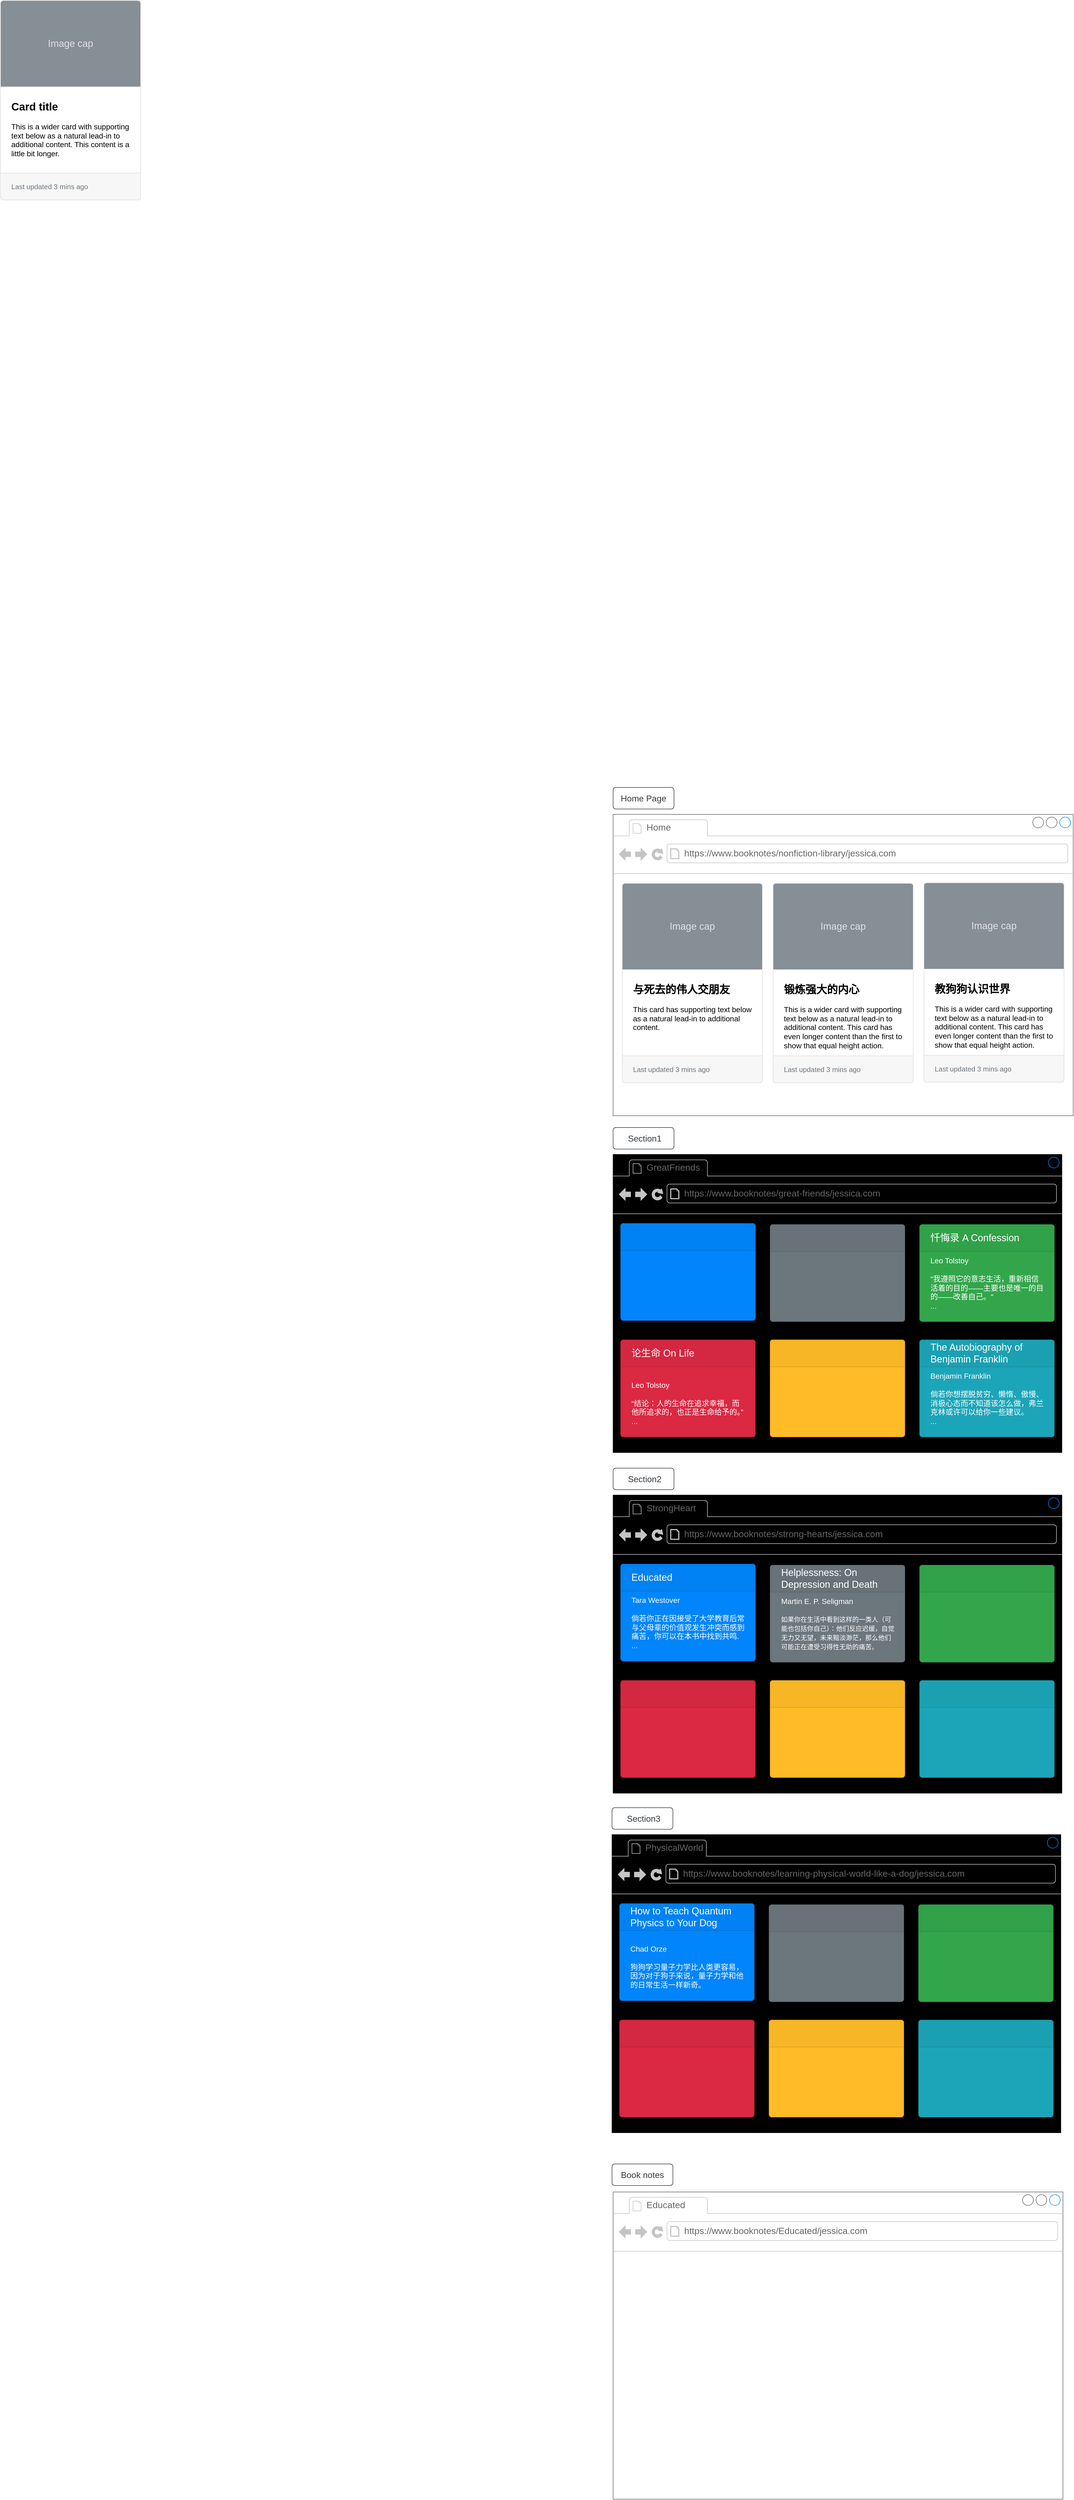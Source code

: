<mxfile version="22.1.7" type="github">
  <diagram name="Page-1" id="NHY2SmDRfg_OCkW9SkJy">
    <mxGraphModel dx="3393" dy="3694" grid="0" gridSize="10" guides="1" tooltips="1" connect="1" arrows="1" fold="1" page="0" pageScale="1" pageWidth="827" pageHeight="1169" math="0" shadow="0">
      <root>
        <mxCell id="0" />
        <mxCell id="1" parent="0" />
        <mxCell id="-DGKro4F88sxjP23v14D-17" value="" style="strokeWidth=1;shadow=0;dashed=0;align=center;html=1;shape=mxgraph.mockup.containers.browserWindow;rSize=0;strokeColor=#000000;strokeColor2=#008cff;strokeColor3=#c4c4c4;mainText=,;recursiveResize=0;fillColor=#000000;" vertex="1" parent="1">
          <mxGeometry x="-887" y="-1004" width="833" height="553" as="geometry" />
        </mxCell>
        <mxCell id="-DGKro4F88sxjP23v14D-18" value="GreatFriends" style="strokeWidth=1;shadow=0;dashed=0;align=center;html=1;shape=mxgraph.mockup.containers.anchor;fontSize=17;fontColor=#666666;align=left;whiteSpace=wrap;" vertex="1" parent="-DGKro4F88sxjP23v14D-17">
          <mxGeometry x="60" y="12" width="110" height="26" as="geometry" />
        </mxCell>
        <mxCell id="-DGKro4F88sxjP23v14D-19" value="https://www.booknotes/great-friends/jessica.com" style="strokeWidth=1;shadow=0;dashed=0;align=center;html=1;shape=mxgraph.mockup.containers.anchor;rSize=0;fontSize=17;fontColor=#666666;align=left;" vertex="1" parent="-DGKro4F88sxjP23v14D-17">
          <mxGeometry x="130" y="60" width="250" height="26" as="geometry" />
        </mxCell>
        <mxCell id="-DGKro4F88sxjP23v14D-23" value="" style="html=1;shadow=0;dashed=0;shape=mxgraph.bootstrap.rrect;rSize=5;strokeColor=#0071D5;html=1;whiteSpace=wrap;fillColor=#0085FC;fontColor=#ffffff;verticalAlign=bottom;align=left;spacing=20;spacingBottom=0;fontSize=14;" vertex="1" parent="-DGKro4F88sxjP23v14D-17">
          <mxGeometry x="14" y="128" width="250" height="180" as="geometry" />
        </mxCell>
        <mxCell id="-DGKro4F88sxjP23v14D-24" value="" style="html=1;shadow=0;dashed=0;shape=mxgraph.bootstrap.topButton;rSize=5;perimeter=none;whiteSpace=wrap;fillColor=#0081F4;strokeColor=#0071D5;fontColor=#ffffff;resizeWidth=1;fontSize=18;align=left;spacing=20;" vertex="1" parent="-DGKro4F88sxjP23v14D-23">
          <mxGeometry width="250" height="50" relative="1" as="geometry" />
        </mxCell>
        <mxCell id="-DGKro4F88sxjP23v14D-25" value="" style="html=1;shadow=0;dashed=0;shape=mxgraph.bootstrap.rrect;rSize=5;strokeColor=#5B646A;html=1;whiteSpace=wrap;fillColor=#6C767D;fontColor=#ffffff;verticalAlign=top;align=left;spacing=20;spacingBottom=0;fontSize=14;" vertex="1" parent="-DGKro4F88sxjP23v14D-17">
          <mxGeometry x="291.5" y="130" width="250" height="180" as="geometry" />
        </mxCell>
        <mxCell id="-DGKro4F88sxjP23v14D-26" value="" style="html=1;shadow=0;dashed=0;shape=mxgraph.bootstrap.topButton;rSize=5;perimeter=none;whiteSpace=wrap;fillColor=#697279;strokeColor=#5B646A;fontColor=#ffffff;resizeWidth=1;fontSize=18;align=left;spacing=20;" vertex="1" parent="-DGKro4F88sxjP23v14D-25">
          <mxGeometry width="250" height="50" relative="1" as="geometry" />
        </mxCell>
        <mxCell id="-DGKro4F88sxjP23v14D-27" value="Leo Tolstoy&lt;br&gt;&lt;br&gt;&quot;我遵照它的意志生活，重新相信活着的目的——主要也是唯一的目的——改善自己。&quot;&lt;br&gt;..." style="html=1;shadow=0;dashed=0;shape=mxgraph.bootstrap.rrect;rSize=5;strokeColor=#2B8D40;html=1;whiteSpace=wrap;fillColor=#33A64C;fontColor=#ffffff;verticalAlign=bottom;align=left;spacing=20;spacingBottom=0;fontSize=14;" vertex="1" parent="-DGKro4F88sxjP23v14D-17">
          <mxGeometry x="569" y="130" width="250" height="180" as="geometry" />
        </mxCell>
        <mxCell id="-DGKro4F88sxjP23v14D-28" value="忏悔录 A Confession" style="html=1;shadow=0;dashed=0;shape=mxgraph.bootstrap.topButton;rSize=5;perimeter=none;whiteSpace=wrap;fillColor=#31A14A;strokeColor=#2B8D40;fontColor=#ffffff;resizeWidth=1;fontSize=18;align=left;spacing=20;" vertex="1" parent="-DGKro4F88sxjP23v14D-27">
          <mxGeometry width="250" height="50" relative="1" as="geometry" />
        </mxCell>
        <mxCell id="-DGKro4F88sxjP23v14D-29" value="Leo Tolstoy&lt;br&gt;&lt;br&gt;“结论：人的生命在追求幸福，而他所追求的，也正是生命给予的。”&lt;br&gt;..." style="html=1;shadow=0;dashed=0;shape=mxgraph.bootstrap.rrect;rSize=5;strokeColor=#BA2239;html=1;whiteSpace=wrap;fillColor=#DB2843;fontColor=#ffffff;verticalAlign=bottom;align=left;spacing=20;spacingBottom=0;fontSize=14;" vertex="1" parent="-DGKro4F88sxjP23v14D-17">
          <mxGeometry x="14" y="344" width="250" height="180" as="geometry" />
        </mxCell>
        <mxCell id="-DGKro4F88sxjP23v14D-30" value="论生命 On Life" style="html=1;shadow=0;dashed=0;shape=mxgraph.bootstrap.topButton;rSize=5;perimeter=none;whiteSpace=wrap;fillColor=#D42741;strokeColor=#BA2239;fontColor=#ffffff;resizeWidth=1;fontSize=18;align=left;spacing=20;" vertex="1" parent="-DGKro4F88sxjP23v14D-29">
          <mxGeometry width="250" height="50" relative="1" as="geometry" />
        </mxCell>
        <mxCell id="-DGKro4F88sxjP23v14D-31" value="" style="html=1;shadow=0;dashed=0;shape=mxgraph.bootstrap.rrect;rSize=5;strokeColor=#D89F20;html=1;whiteSpace=wrap;fillColor=#FFBC26;fontColor=#ffffff;verticalAlign=bottom;align=left;spacing=20;spacingBottom=0;fontSize=14;" vertex="1" parent="-DGKro4F88sxjP23v14D-17">
          <mxGeometry x="291.5" y="344" width="250" height="180" as="geometry" />
        </mxCell>
        <mxCell id="-DGKro4F88sxjP23v14D-32" value="" style="html=1;shadow=0;dashed=0;shape=mxgraph.bootstrap.topButton;rSize=5;perimeter=none;whiteSpace=wrap;fillColor=#F7B625;strokeColor=#D89F20;fontColor=#ffffff;resizeWidth=1;fontSize=18;align=left;spacing=20;" vertex="1" parent="-DGKro4F88sxjP23v14D-31">
          <mxGeometry width="250" height="50" relative="1" as="geometry" />
        </mxCell>
        <mxCell id="-DGKro4F88sxjP23v14D-33" value="Benjamin Franklin&lt;br&gt;&lt;br style=&quot;border-color: var(--border-color);&quot;&gt;倘若你想摆脱贫穷、懒惰、傲慢、消极心态而不知道该怎么做，弗兰克林或许可以给你一些建议。&lt;br&gt;..." style="html=1;shadow=0;dashed=0;shape=mxgraph.bootstrap.rrect;rSize=5;strokeColor=#188C9C;html=1;whiteSpace=wrap;fillColor=#1CA5B8;fontColor=#ffffff;verticalAlign=bottom;align=left;spacing=20;spacingBottom=0;fontSize=14;" vertex="1" parent="-DGKro4F88sxjP23v14D-17">
          <mxGeometry x="569" y="344" width="250" height="180" as="geometry" />
        </mxCell>
        <mxCell id="-DGKro4F88sxjP23v14D-34" value="The Autobiography of Benjamin Franklin" style="html=1;shadow=0;dashed=0;shape=mxgraph.bootstrap.topButton;rSize=5;perimeter=none;whiteSpace=wrap;fillColor=#1BA0B2;strokeColor=#188C9C;fontColor=#ffffff;resizeWidth=1;fontSize=18;align=left;spacing=20;" vertex="1" parent="-DGKro4F88sxjP23v14D-33">
          <mxGeometry width="250" height="50" relative="1" as="geometry" />
        </mxCell>
        <mxCell id="-DGKro4F88sxjP23v14D-38" value="Home Page" style="html=1;shadow=0;dashed=0;shape=mxgraph.bootstrap.rrect;rSize=5;strokeColor=#343A40;strokeWidth=1;fillColor=none;fontColor=#343A40;whiteSpace=wrap;align=center;verticalAlign=middle;spacingLeft=0;fontStyle=0;fontSize=16;spacing=5;" vertex="1" parent="1">
          <mxGeometry x="-887" y="-1685" width="113" height="40" as="geometry" />
        </mxCell>
        <mxCell id="-DGKro4F88sxjP23v14D-58" value="" style="strokeWidth=1;shadow=0;dashed=0;align=center;html=1;shape=mxgraph.mockup.containers.browserWindow;rSize=0;strokeColor=#666666;strokeColor2=#008cff;strokeColor3=#c4c4c4;mainText=,;recursiveResize=0;" vertex="1" parent="1">
          <mxGeometry x="-887" y="-1635" width="854" height="559" as="geometry" />
        </mxCell>
        <mxCell id="-DGKro4F88sxjP23v14D-59" value="Home" style="strokeWidth=1;shadow=0;dashed=0;align=center;html=1;shape=mxgraph.mockup.containers.anchor;fontSize=17;fontColor=#666666;align=left;whiteSpace=wrap;" vertex="1" parent="-DGKro4F88sxjP23v14D-58">
          <mxGeometry x="60" y="12" width="110" height="26" as="geometry" />
        </mxCell>
        <mxCell id="-DGKro4F88sxjP23v14D-60" value="https://www.booknotes/nonfiction-library/jessica.com" style="strokeWidth=1;shadow=0;dashed=0;align=center;html=1;shape=mxgraph.mockup.containers.anchor;rSize=0;fontSize=17;fontColor=#666666;align=left;" vertex="1" parent="-DGKro4F88sxjP23v14D-58">
          <mxGeometry x="130" y="60" width="250" height="26" as="geometry" />
        </mxCell>
        <mxCell id="-DGKro4F88sxjP23v14D-61" value="&lt;b&gt;&lt;font style=&quot;font-size: 20px&quot;&gt;Card title&lt;/font&gt;&lt;/b&gt;&lt;br&gt;&lt;br&gt;This is a wider card with supporting text below as a natural lead-in to additional content. This content is a little bit longer." style="html=1;shadow=0;dashed=0;shape=mxgraph.bootstrap.rrect;rSize=5;strokeColor=#DFDFDF;html=1;whiteSpace=wrap;fillColor=#ffffff;fontColor=#000000;verticalAlign=top;align=left;spacing=20;spacingBottom=0;fontSize=14;spacingTop=160;" vertex="1" parent="-DGKro4F88sxjP23v14D-58">
          <mxGeometry width="260" height="370" relative="1" as="geometry">
            <mxPoint x="-1137" y="-1510" as="offset" />
          </mxGeometry>
        </mxCell>
        <mxCell id="-DGKro4F88sxjP23v14D-62" value="Image cap" style="html=1;shadow=0;dashed=0;shape=mxgraph.bootstrap.topButton;rSize=5;perimeter=none;whiteSpace=wrap;fillColor=#868E96;strokeColor=#DFDFDF;fontColor=#DEE2E6;resizeWidth=1;fontSize=18;" vertex="1" parent="-DGKro4F88sxjP23v14D-61">
          <mxGeometry width="260" height="160" relative="1" as="geometry" />
        </mxCell>
        <mxCell id="-DGKro4F88sxjP23v14D-63" value="Last updated 3 mins ago" style="html=1;shadow=0;dashed=0;shape=mxgraph.bootstrap.bottomButton;rSize=5;perimeter=none;whiteSpace=wrap;fillColor=#F7F7F7;strokeColor=#DFDFDF;fontColor=#6C767D;resizeWidth=1;fontSize=13;align=left;spacing=20;" vertex="1" parent="-DGKro4F88sxjP23v14D-61">
          <mxGeometry y="1" width="260" height="50" relative="1" as="geometry">
            <mxPoint y="-50" as="offset" />
          </mxGeometry>
        </mxCell>
        <mxCell id="-DGKro4F88sxjP23v14D-64" value="&lt;span style=&quot;font-size: 20px;&quot;&gt;&lt;b&gt;与死去的伟人交朋友&lt;/b&gt;&lt;/span&gt;&lt;br&gt;&lt;br&gt;This card has supporting text below as a natural lead-in to additional content." style="html=1;shadow=0;dashed=0;shape=mxgraph.bootstrap.rrect;rSize=5;strokeColor=#DFDFDF;html=1;whiteSpace=wrap;fillColor=#ffffff;fontColor=#000000;verticalAlign=top;align=left;spacing=20;spacingBottom=0;fontSize=14;spacingTop=160;" vertex="1" parent="-DGKro4F88sxjP23v14D-58">
          <mxGeometry x="17" y="128" width="260" height="370" as="geometry" />
        </mxCell>
        <mxCell id="-DGKro4F88sxjP23v14D-65" value="Image cap" style="html=1;shadow=0;dashed=0;shape=mxgraph.bootstrap.topButton;rSize=5;perimeter=none;whiteSpace=wrap;fillColor=#868E96;strokeColor=#DFDFDF;fontColor=#DEE2E6;resizeWidth=1;fontSize=18;" vertex="1" parent="-DGKro4F88sxjP23v14D-64">
          <mxGeometry width="260" height="160" relative="1" as="geometry" />
        </mxCell>
        <mxCell id="-DGKro4F88sxjP23v14D-66" value="Last updated 3 mins ago" style="html=1;shadow=0;dashed=0;shape=mxgraph.bootstrap.bottomButton;rSize=5;perimeter=none;whiteSpace=wrap;fillColor=#F7F7F7;strokeColor=#DFDFDF;fontColor=#6C767D;resizeWidth=1;fontSize=13;align=left;spacing=20;" vertex="1" parent="-DGKro4F88sxjP23v14D-64">
          <mxGeometry y="1" width="260" height="50" relative="1" as="geometry">
            <mxPoint y="-50" as="offset" />
          </mxGeometry>
        </mxCell>
        <mxCell id="-DGKro4F88sxjP23v14D-67" value="&lt;span style=&quot;font-size: 20px;&quot;&gt;&lt;b&gt;锻炼强大的内心&lt;/b&gt;&lt;/span&gt;&lt;br&gt;&lt;br&gt;This is a wider card with supporting text below as a natural lead-in to additional content. This card has even longer content than the first to show that equal height action." style="html=1;shadow=0;dashed=0;shape=mxgraph.bootstrap.rrect;rSize=5;strokeColor=#DFDFDF;html=1;whiteSpace=wrap;fillColor=#ffffff;fontColor=#000000;verticalAlign=top;align=left;spacing=20;spacingBottom=0;fontSize=14;spacingTop=160;" vertex="1" parent="-DGKro4F88sxjP23v14D-58">
          <mxGeometry x="297" y="128" width="260" height="370" as="geometry" />
        </mxCell>
        <mxCell id="-DGKro4F88sxjP23v14D-68" value="Image cap" style="html=1;shadow=0;dashed=0;shape=mxgraph.bootstrap.topButton;rSize=5;perimeter=none;whiteSpace=wrap;fillColor=#868E96;strokeColor=#DFDFDF;fontColor=#DEE2E6;resizeWidth=1;fontSize=18;" vertex="1" parent="-DGKro4F88sxjP23v14D-67">
          <mxGeometry width="260" height="160" relative="1" as="geometry" />
        </mxCell>
        <mxCell id="-DGKro4F88sxjP23v14D-69" value="Last updated 3 mins ago" style="html=1;shadow=0;dashed=0;shape=mxgraph.bootstrap.bottomButton;rSize=5;perimeter=none;whiteSpace=wrap;fillColor=#F7F7F7;strokeColor=#DFDFDF;fontColor=#6C767D;resizeWidth=1;fontSize=13;align=left;spacing=20;" vertex="1" parent="-DGKro4F88sxjP23v14D-67">
          <mxGeometry y="1" width="260" height="50" relative="1" as="geometry">
            <mxPoint y="-50" as="offset" />
          </mxGeometry>
        </mxCell>
        <mxCell id="-DGKro4F88sxjP23v14D-70" value="&lt;span style=&quot;font-size: 20px;&quot;&gt;&lt;b&gt;教狗狗认识世界&lt;/b&gt;&lt;/span&gt;&lt;br&gt;&lt;br&gt;This is a wider card with supporting text below as a natural lead-in to additional content. This card has even longer content than the first to show that equal height action." style="html=1;shadow=0;dashed=0;shape=mxgraph.bootstrap.rrect;rSize=5;strokeColor=#DFDFDF;html=1;whiteSpace=wrap;fillColor=#ffffff;fontColor=#000000;verticalAlign=top;align=left;spacing=20;spacingBottom=0;fontSize=14;spacingTop=160;" vertex="1" parent="-DGKro4F88sxjP23v14D-58">
          <mxGeometry x="577" y="127" width="260" height="370" as="geometry" />
        </mxCell>
        <mxCell id="-DGKro4F88sxjP23v14D-71" value="Image cap" style="html=1;shadow=0;dashed=0;shape=mxgraph.bootstrap.topButton;rSize=5;perimeter=none;whiteSpace=wrap;fillColor=#868E96;strokeColor=#DFDFDF;fontColor=#DEE2E6;resizeWidth=1;fontSize=18;" vertex="1" parent="-DGKro4F88sxjP23v14D-70">
          <mxGeometry width="260" height="160" relative="1" as="geometry" />
        </mxCell>
        <mxCell id="-DGKro4F88sxjP23v14D-72" value="Last updated 3 mins ago" style="html=1;shadow=0;dashed=0;shape=mxgraph.bootstrap.bottomButton;rSize=5;perimeter=none;whiteSpace=wrap;fillColor=#F7F7F7;strokeColor=#DFDFDF;fontColor=#6C767D;resizeWidth=1;fontSize=13;align=left;spacing=20;" vertex="1" parent="-DGKro4F88sxjP23v14D-70">
          <mxGeometry y="1" width="260" height="50" relative="1" as="geometry">
            <mxPoint y="-50" as="offset" />
          </mxGeometry>
        </mxCell>
        <mxCell id="-DGKro4F88sxjP23v14D-73" value="&amp;nbsp;Section1" style="html=1;shadow=0;dashed=0;shape=mxgraph.bootstrap.rrect;rSize=5;strokeColor=#343A40;strokeWidth=1;fillColor=none;fontColor=#343A40;whiteSpace=wrap;align=center;verticalAlign=middle;spacingLeft=0;fontStyle=0;fontSize=16;spacing=5;" vertex="1" parent="1">
          <mxGeometry x="-887" y="-1054" width="113" height="40" as="geometry" />
        </mxCell>
        <mxCell id="-DGKro4F88sxjP23v14D-74" value="" style="strokeWidth=1;shadow=0;dashed=0;align=center;html=1;shape=mxgraph.mockup.containers.browserWindow;rSize=0;strokeColor=#000000;strokeColor2=#008cff;strokeColor3=#c4c4c4;mainText=,;recursiveResize=0;fillColor=#000000;" vertex="1" parent="1">
          <mxGeometry x="-887" y="-372" width="833" height="553" as="geometry" />
        </mxCell>
        <mxCell id="-DGKro4F88sxjP23v14D-75" value="StrongHeart" style="strokeWidth=1;shadow=0;dashed=0;align=center;html=1;shape=mxgraph.mockup.containers.anchor;fontSize=17;fontColor=#666666;align=left;whiteSpace=wrap;" vertex="1" parent="-DGKro4F88sxjP23v14D-74">
          <mxGeometry x="60" y="12" width="110" height="26" as="geometry" />
        </mxCell>
        <mxCell id="-DGKro4F88sxjP23v14D-76" value="https://www.booknotes/strong-hearts/jessica.com" style="strokeWidth=1;shadow=0;dashed=0;align=center;html=1;shape=mxgraph.mockup.containers.anchor;rSize=0;fontSize=17;fontColor=#666666;align=left;" vertex="1" parent="-DGKro4F88sxjP23v14D-74">
          <mxGeometry x="130" y="60" width="250" height="26" as="geometry" />
        </mxCell>
        <mxCell id="-DGKro4F88sxjP23v14D-77" value="Tara Westover&lt;br style=&quot;font-size: 14px&quot;&gt;&lt;br style=&quot;font-size: 14px&quot;&gt;倘若你正在因接受了大学教育后常与父母辈的价值观发生冲突而感到痛苦，你可以在本书中找到共鸣.&lt;br&gt;..." style="html=1;shadow=0;dashed=0;shape=mxgraph.bootstrap.rrect;rSize=5;strokeColor=#0071D5;html=1;whiteSpace=wrap;fillColor=#0085FC;fontColor=#ffffff;verticalAlign=bottom;align=left;spacing=20;spacingBottom=0;fontSize=14;" vertex="1" parent="-DGKro4F88sxjP23v14D-74">
          <mxGeometry x="14" y="128" width="250" height="180" as="geometry" />
        </mxCell>
        <mxCell id="-DGKro4F88sxjP23v14D-78" value="Educated" style="html=1;shadow=0;dashed=0;shape=mxgraph.bootstrap.topButton;rSize=5;perimeter=none;whiteSpace=wrap;fillColor=#0081F4;strokeColor=#0071D5;fontColor=#ffffff;resizeWidth=1;fontSize=18;align=left;spacing=20;" vertex="1" parent="-DGKro4F88sxjP23v14D-77">
          <mxGeometry width="250" height="50" relative="1" as="geometry" />
        </mxCell>
        <mxCell id="-DGKro4F88sxjP23v14D-79" value="&lt;br style=&quot;border-color: var(--border-color);&quot;&gt;&lt;br style=&quot;border-color: var(--border-color);&quot;&gt;Martin E. P. Seligman&lt;br style=&quot;border-color: var(--border-color);&quot;&gt;&lt;br style=&quot;border-color: var(--border-color);&quot;&gt;&lt;font style=&quot;border-color: var(--border-color); font-size: 12px;&quot;&gt;如果你在生活中看到这样的一类人（可能也包括你自己）：他们反应迟缓，自觉无力又无望，未来黯淡渺茫，那么他们可能正在遭受习得性无助的痛苦。&lt;/font&gt;" style="html=1;shadow=0;dashed=0;shape=mxgraph.bootstrap.rrect;rSize=5;strokeColor=#5B646A;html=1;whiteSpace=wrap;fillColor=#6C767D;fontColor=#ffffff;verticalAlign=top;align=left;spacing=20;spacingBottom=0;fontSize=14;" vertex="1" parent="-DGKro4F88sxjP23v14D-74">
          <mxGeometry x="291.5" y="130" width="250" height="180" as="geometry" />
        </mxCell>
        <mxCell id="-DGKro4F88sxjP23v14D-80" value="Helplessness: On Depression and Death" style="html=1;shadow=0;dashed=0;shape=mxgraph.bootstrap.topButton;rSize=5;perimeter=none;whiteSpace=wrap;fillColor=#697279;strokeColor=#5B646A;fontColor=#ffffff;resizeWidth=1;fontSize=18;align=left;spacing=20;" vertex="1" parent="-DGKro4F88sxjP23v14D-79">
          <mxGeometry width="250" height="50" relative="1" as="geometry" />
        </mxCell>
        <mxCell id="-DGKro4F88sxjP23v14D-81" value="" style="html=1;shadow=0;dashed=0;shape=mxgraph.bootstrap.rrect;rSize=5;strokeColor=#2B8D40;html=1;whiteSpace=wrap;fillColor=#33A64C;fontColor=#ffffff;verticalAlign=bottom;align=left;spacing=20;spacingBottom=0;fontSize=14;" vertex="1" parent="-DGKro4F88sxjP23v14D-74">
          <mxGeometry x="569" y="130" width="250" height="180" as="geometry" />
        </mxCell>
        <mxCell id="-DGKro4F88sxjP23v14D-82" value="" style="html=1;shadow=0;dashed=0;shape=mxgraph.bootstrap.topButton;rSize=5;perimeter=none;whiteSpace=wrap;fillColor=#31A14A;strokeColor=#2B8D40;fontColor=#ffffff;resizeWidth=1;fontSize=18;align=left;spacing=20;" vertex="1" parent="-DGKro4F88sxjP23v14D-81">
          <mxGeometry width="250" height="50" relative="1" as="geometry" />
        </mxCell>
        <mxCell id="-DGKro4F88sxjP23v14D-83" value="" style="html=1;shadow=0;dashed=0;shape=mxgraph.bootstrap.rrect;rSize=5;strokeColor=#BA2239;html=1;whiteSpace=wrap;fillColor=#DB2843;fontColor=#ffffff;verticalAlign=bottom;align=left;spacing=20;spacingBottom=0;fontSize=14;" vertex="1" parent="-DGKro4F88sxjP23v14D-74">
          <mxGeometry x="14" y="344" width="250" height="180" as="geometry" />
        </mxCell>
        <mxCell id="-DGKro4F88sxjP23v14D-84" value="" style="html=1;shadow=0;dashed=0;shape=mxgraph.bootstrap.topButton;rSize=5;perimeter=none;whiteSpace=wrap;fillColor=#D42741;strokeColor=#BA2239;fontColor=#ffffff;resizeWidth=1;fontSize=18;align=left;spacing=20;" vertex="1" parent="-DGKro4F88sxjP23v14D-83">
          <mxGeometry width="250" height="50" relative="1" as="geometry" />
        </mxCell>
        <mxCell id="-DGKro4F88sxjP23v14D-85" value="" style="html=1;shadow=0;dashed=0;shape=mxgraph.bootstrap.rrect;rSize=5;strokeColor=#D89F20;html=1;whiteSpace=wrap;fillColor=#FFBC26;fontColor=#ffffff;verticalAlign=bottom;align=left;spacing=20;spacingBottom=0;fontSize=14;" vertex="1" parent="-DGKro4F88sxjP23v14D-74">
          <mxGeometry x="291.5" y="344" width="250" height="180" as="geometry" />
        </mxCell>
        <mxCell id="-DGKro4F88sxjP23v14D-86" value="" style="html=1;shadow=0;dashed=0;shape=mxgraph.bootstrap.topButton;rSize=5;perimeter=none;whiteSpace=wrap;fillColor=#F7B625;strokeColor=#D89F20;fontColor=#ffffff;resizeWidth=1;fontSize=18;align=left;spacing=20;" vertex="1" parent="-DGKro4F88sxjP23v14D-85">
          <mxGeometry width="250" height="50" relative="1" as="geometry" />
        </mxCell>
        <mxCell id="-DGKro4F88sxjP23v14D-87" value="" style="html=1;shadow=0;dashed=0;shape=mxgraph.bootstrap.rrect;rSize=5;strokeColor=#188C9C;html=1;whiteSpace=wrap;fillColor=#1CA5B8;fontColor=#ffffff;verticalAlign=bottom;align=left;spacing=20;spacingBottom=0;fontSize=14;" vertex="1" parent="-DGKro4F88sxjP23v14D-74">
          <mxGeometry x="569" y="344" width="250" height="180" as="geometry" />
        </mxCell>
        <mxCell id="-DGKro4F88sxjP23v14D-88" value="" style="html=1;shadow=0;dashed=0;shape=mxgraph.bootstrap.topButton;rSize=5;perimeter=none;whiteSpace=wrap;fillColor=#1BA0B2;strokeColor=#188C9C;fontColor=#ffffff;resizeWidth=1;fontSize=18;align=left;spacing=20;" vertex="1" parent="-DGKro4F88sxjP23v14D-87">
          <mxGeometry width="250" height="50" relative="1" as="geometry" />
        </mxCell>
        <mxCell id="-DGKro4F88sxjP23v14D-89" value="&amp;nbsp;Section2" style="html=1;shadow=0;dashed=0;shape=mxgraph.bootstrap.rrect;rSize=5;strokeColor=#343A40;strokeWidth=1;fillColor=none;fontColor=#343A40;whiteSpace=wrap;align=center;verticalAlign=middle;spacingLeft=0;fontStyle=0;fontSize=16;spacing=5;" vertex="1" parent="1">
          <mxGeometry x="-887" y="-422" width="113" height="40" as="geometry" />
        </mxCell>
        <mxCell id="-DGKro4F88sxjP23v14D-90" value="" style="strokeWidth=1;shadow=0;dashed=0;align=center;html=1;shape=mxgraph.mockup.containers.browserWindow;rSize=0;strokeColor=#000000;strokeColor2=#008cff;strokeColor3=#c4c4c4;mainText=,;recursiveResize=0;fillColor=#000000;" vertex="1" parent="1">
          <mxGeometry x="-889" y="258" width="833" height="553" as="geometry" />
        </mxCell>
        <mxCell id="-DGKro4F88sxjP23v14D-91" value="PhysicalWorld" style="strokeWidth=1;shadow=0;dashed=0;align=center;html=1;shape=mxgraph.mockup.containers.anchor;fontSize=17;fontColor=#666666;align=left;whiteSpace=wrap;" vertex="1" parent="-DGKro4F88sxjP23v14D-90">
          <mxGeometry x="60" y="12" width="110" height="26" as="geometry" />
        </mxCell>
        <mxCell id="-DGKro4F88sxjP23v14D-92" value="https://www.booknotes/learning-physical-world-like-a-dog/jessica.com" style="strokeWidth=1;shadow=0;dashed=0;align=center;html=1;shape=mxgraph.mockup.containers.anchor;rSize=0;fontSize=17;fontColor=#666666;align=left;" vertex="1" parent="-DGKro4F88sxjP23v14D-90">
          <mxGeometry x="130" y="60" width="250" height="26" as="geometry" />
        </mxCell>
        <mxCell id="-DGKro4F88sxjP23v14D-93" value="Chad Orze&lt;br&gt;&lt;br&gt;狗狗学习量子力学比人类更容易，因为对于狗子来说，量子力学和他的日常生活一样新奇。" style="html=1;shadow=0;dashed=0;shape=mxgraph.bootstrap.rrect;rSize=5;strokeColor=#0071D5;html=1;whiteSpace=wrap;fillColor=#0085FC;fontColor=#ffffff;verticalAlign=bottom;align=left;spacing=20;spacingBottom=0;fontSize=14;" vertex="1" parent="-DGKro4F88sxjP23v14D-90">
          <mxGeometry x="14" y="128" width="250" height="180" as="geometry" />
        </mxCell>
        <mxCell id="-DGKro4F88sxjP23v14D-94" value="How to Teach Quantum Physics to Your Dog" style="html=1;shadow=0;dashed=0;shape=mxgraph.bootstrap.topButton;rSize=5;perimeter=none;whiteSpace=wrap;fillColor=#0081F4;strokeColor=#0071D5;fontColor=#ffffff;resizeWidth=1;fontSize=18;align=left;spacing=20;" vertex="1" parent="-DGKro4F88sxjP23v14D-93">
          <mxGeometry width="250" height="50" relative="1" as="geometry" />
        </mxCell>
        <mxCell id="-DGKro4F88sxjP23v14D-95" value="" style="html=1;shadow=0;dashed=0;shape=mxgraph.bootstrap.rrect;rSize=5;strokeColor=#5B646A;html=1;whiteSpace=wrap;fillColor=#6C767D;fontColor=#ffffff;verticalAlign=top;align=left;spacing=20;spacingBottom=0;fontSize=14;" vertex="1" parent="-DGKro4F88sxjP23v14D-90">
          <mxGeometry x="291.5" y="130" width="250" height="180" as="geometry" />
        </mxCell>
        <mxCell id="-DGKro4F88sxjP23v14D-96" value="" style="html=1;shadow=0;dashed=0;shape=mxgraph.bootstrap.topButton;rSize=5;perimeter=none;whiteSpace=wrap;fillColor=#697279;strokeColor=#5B646A;fontColor=#ffffff;resizeWidth=1;fontSize=18;align=left;spacing=20;" vertex="1" parent="-DGKro4F88sxjP23v14D-95">
          <mxGeometry width="250" height="50" relative="1" as="geometry" />
        </mxCell>
        <mxCell id="-DGKro4F88sxjP23v14D-97" value="" style="html=1;shadow=0;dashed=0;shape=mxgraph.bootstrap.rrect;rSize=5;strokeColor=#2B8D40;html=1;whiteSpace=wrap;fillColor=#33A64C;fontColor=#ffffff;verticalAlign=bottom;align=left;spacing=20;spacingBottom=0;fontSize=14;" vertex="1" parent="-DGKro4F88sxjP23v14D-90">
          <mxGeometry x="569" y="130" width="250" height="180" as="geometry" />
        </mxCell>
        <mxCell id="-DGKro4F88sxjP23v14D-98" value="" style="html=1;shadow=0;dashed=0;shape=mxgraph.bootstrap.topButton;rSize=5;perimeter=none;whiteSpace=wrap;fillColor=#31A14A;strokeColor=#2B8D40;fontColor=#ffffff;resizeWidth=1;fontSize=18;align=left;spacing=20;" vertex="1" parent="-DGKro4F88sxjP23v14D-97">
          <mxGeometry width="250" height="50" relative="1" as="geometry" />
        </mxCell>
        <mxCell id="-DGKro4F88sxjP23v14D-99" value="" style="html=1;shadow=0;dashed=0;shape=mxgraph.bootstrap.rrect;rSize=5;strokeColor=#BA2239;html=1;whiteSpace=wrap;fillColor=#DB2843;fontColor=#ffffff;verticalAlign=bottom;align=left;spacing=20;spacingBottom=0;fontSize=14;" vertex="1" parent="-DGKro4F88sxjP23v14D-90">
          <mxGeometry x="14" y="344" width="250" height="180" as="geometry" />
        </mxCell>
        <mxCell id="-DGKro4F88sxjP23v14D-100" value="" style="html=1;shadow=0;dashed=0;shape=mxgraph.bootstrap.topButton;rSize=5;perimeter=none;whiteSpace=wrap;fillColor=#D42741;strokeColor=#BA2239;fontColor=#ffffff;resizeWidth=1;fontSize=18;align=left;spacing=20;" vertex="1" parent="-DGKro4F88sxjP23v14D-99">
          <mxGeometry width="250" height="50" relative="1" as="geometry" />
        </mxCell>
        <mxCell id="-DGKro4F88sxjP23v14D-101" value="" style="html=1;shadow=0;dashed=0;shape=mxgraph.bootstrap.rrect;rSize=5;strokeColor=#D89F20;html=1;whiteSpace=wrap;fillColor=#FFBC26;fontColor=#ffffff;verticalAlign=bottom;align=left;spacing=20;spacingBottom=0;fontSize=14;" vertex="1" parent="-DGKro4F88sxjP23v14D-90">
          <mxGeometry x="291.5" y="344" width="250" height="180" as="geometry" />
        </mxCell>
        <mxCell id="-DGKro4F88sxjP23v14D-102" value="" style="html=1;shadow=0;dashed=0;shape=mxgraph.bootstrap.topButton;rSize=5;perimeter=none;whiteSpace=wrap;fillColor=#F7B625;strokeColor=#D89F20;fontColor=#ffffff;resizeWidth=1;fontSize=18;align=left;spacing=20;" vertex="1" parent="-DGKro4F88sxjP23v14D-101">
          <mxGeometry width="250" height="50" relative="1" as="geometry" />
        </mxCell>
        <mxCell id="-DGKro4F88sxjP23v14D-103" value="" style="html=1;shadow=0;dashed=0;shape=mxgraph.bootstrap.rrect;rSize=5;strokeColor=#188C9C;html=1;whiteSpace=wrap;fillColor=#1CA5B8;fontColor=#ffffff;verticalAlign=bottom;align=left;spacing=20;spacingBottom=0;fontSize=14;" vertex="1" parent="-DGKro4F88sxjP23v14D-90">
          <mxGeometry x="569" y="344" width="250" height="180" as="geometry" />
        </mxCell>
        <mxCell id="-DGKro4F88sxjP23v14D-104" value="" style="html=1;shadow=0;dashed=0;shape=mxgraph.bootstrap.topButton;rSize=5;perimeter=none;whiteSpace=wrap;fillColor=#1BA0B2;strokeColor=#188C9C;fontColor=#ffffff;resizeWidth=1;fontSize=18;align=left;spacing=20;" vertex="1" parent="-DGKro4F88sxjP23v14D-103">
          <mxGeometry width="250" height="50" relative="1" as="geometry" />
        </mxCell>
        <mxCell id="-DGKro4F88sxjP23v14D-105" value="&amp;nbsp;Section3" style="html=1;shadow=0;dashed=0;shape=mxgraph.bootstrap.rrect;rSize=5;strokeColor=#343A40;strokeWidth=1;fillColor=none;fontColor=#343A40;whiteSpace=wrap;align=center;verticalAlign=middle;spacingLeft=0;fontStyle=0;fontSize=16;spacing=5;" vertex="1" parent="1">
          <mxGeometry x="-889" y="208" width="113" height="40" as="geometry" />
        </mxCell>
        <mxCell id="-DGKro4F88sxjP23v14D-106" value="" style="strokeWidth=1;shadow=0;dashed=0;align=center;html=1;shape=mxgraph.mockup.containers.browserWindow;rSize=0;strokeColor=#666666;strokeColor2=#008cff;strokeColor3=#c4c4c4;mainText=,;recursiveResize=0;" vertex="1" parent="1">
          <mxGeometry x="-887" y="921" width="835" height="570" as="geometry" />
        </mxCell>
        <mxCell id="-DGKro4F88sxjP23v14D-107" value="Educated" style="strokeWidth=1;shadow=0;dashed=0;align=center;html=1;shape=mxgraph.mockup.containers.anchor;fontSize=17;fontColor=#666666;align=left;whiteSpace=wrap;" vertex="1" parent="-DGKro4F88sxjP23v14D-106">
          <mxGeometry x="60" y="12" width="110" height="26" as="geometry" />
        </mxCell>
        <mxCell id="-DGKro4F88sxjP23v14D-108" value="https://www.booknotes/Educated/jessica.com" style="strokeWidth=1;shadow=0;dashed=0;align=center;html=1;shape=mxgraph.mockup.containers.anchor;rSize=0;fontSize=17;fontColor=#666666;align=left;" vertex="1" parent="-DGKro4F88sxjP23v14D-106">
          <mxGeometry x="130" y="60" width="250" height="26" as="geometry" />
        </mxCell>
        <mxCell id="-DGKro4F88sxjP23v14D-109" value="Book notes" style="html=1;shadow=0;dashed=0;shape=mxgraph.bootstrap.rrect;rSize=5;strokeColor=#343A40;strokeWidth=1;fillColor=none;fontColor=#343A40;whiteSpace=wrap;align=center;verticalAlign=middle;spacingLeft=0;fontStyle=0;fontSize=16;spacing=5;" vertex="1" parent="1">
          <mxGeometry x="-889" y="869" width="113" height="40" as="geometry" />
        </mxCell>
      </root>
    </mxGraphModel>
  </diagram>
</mxfile>
